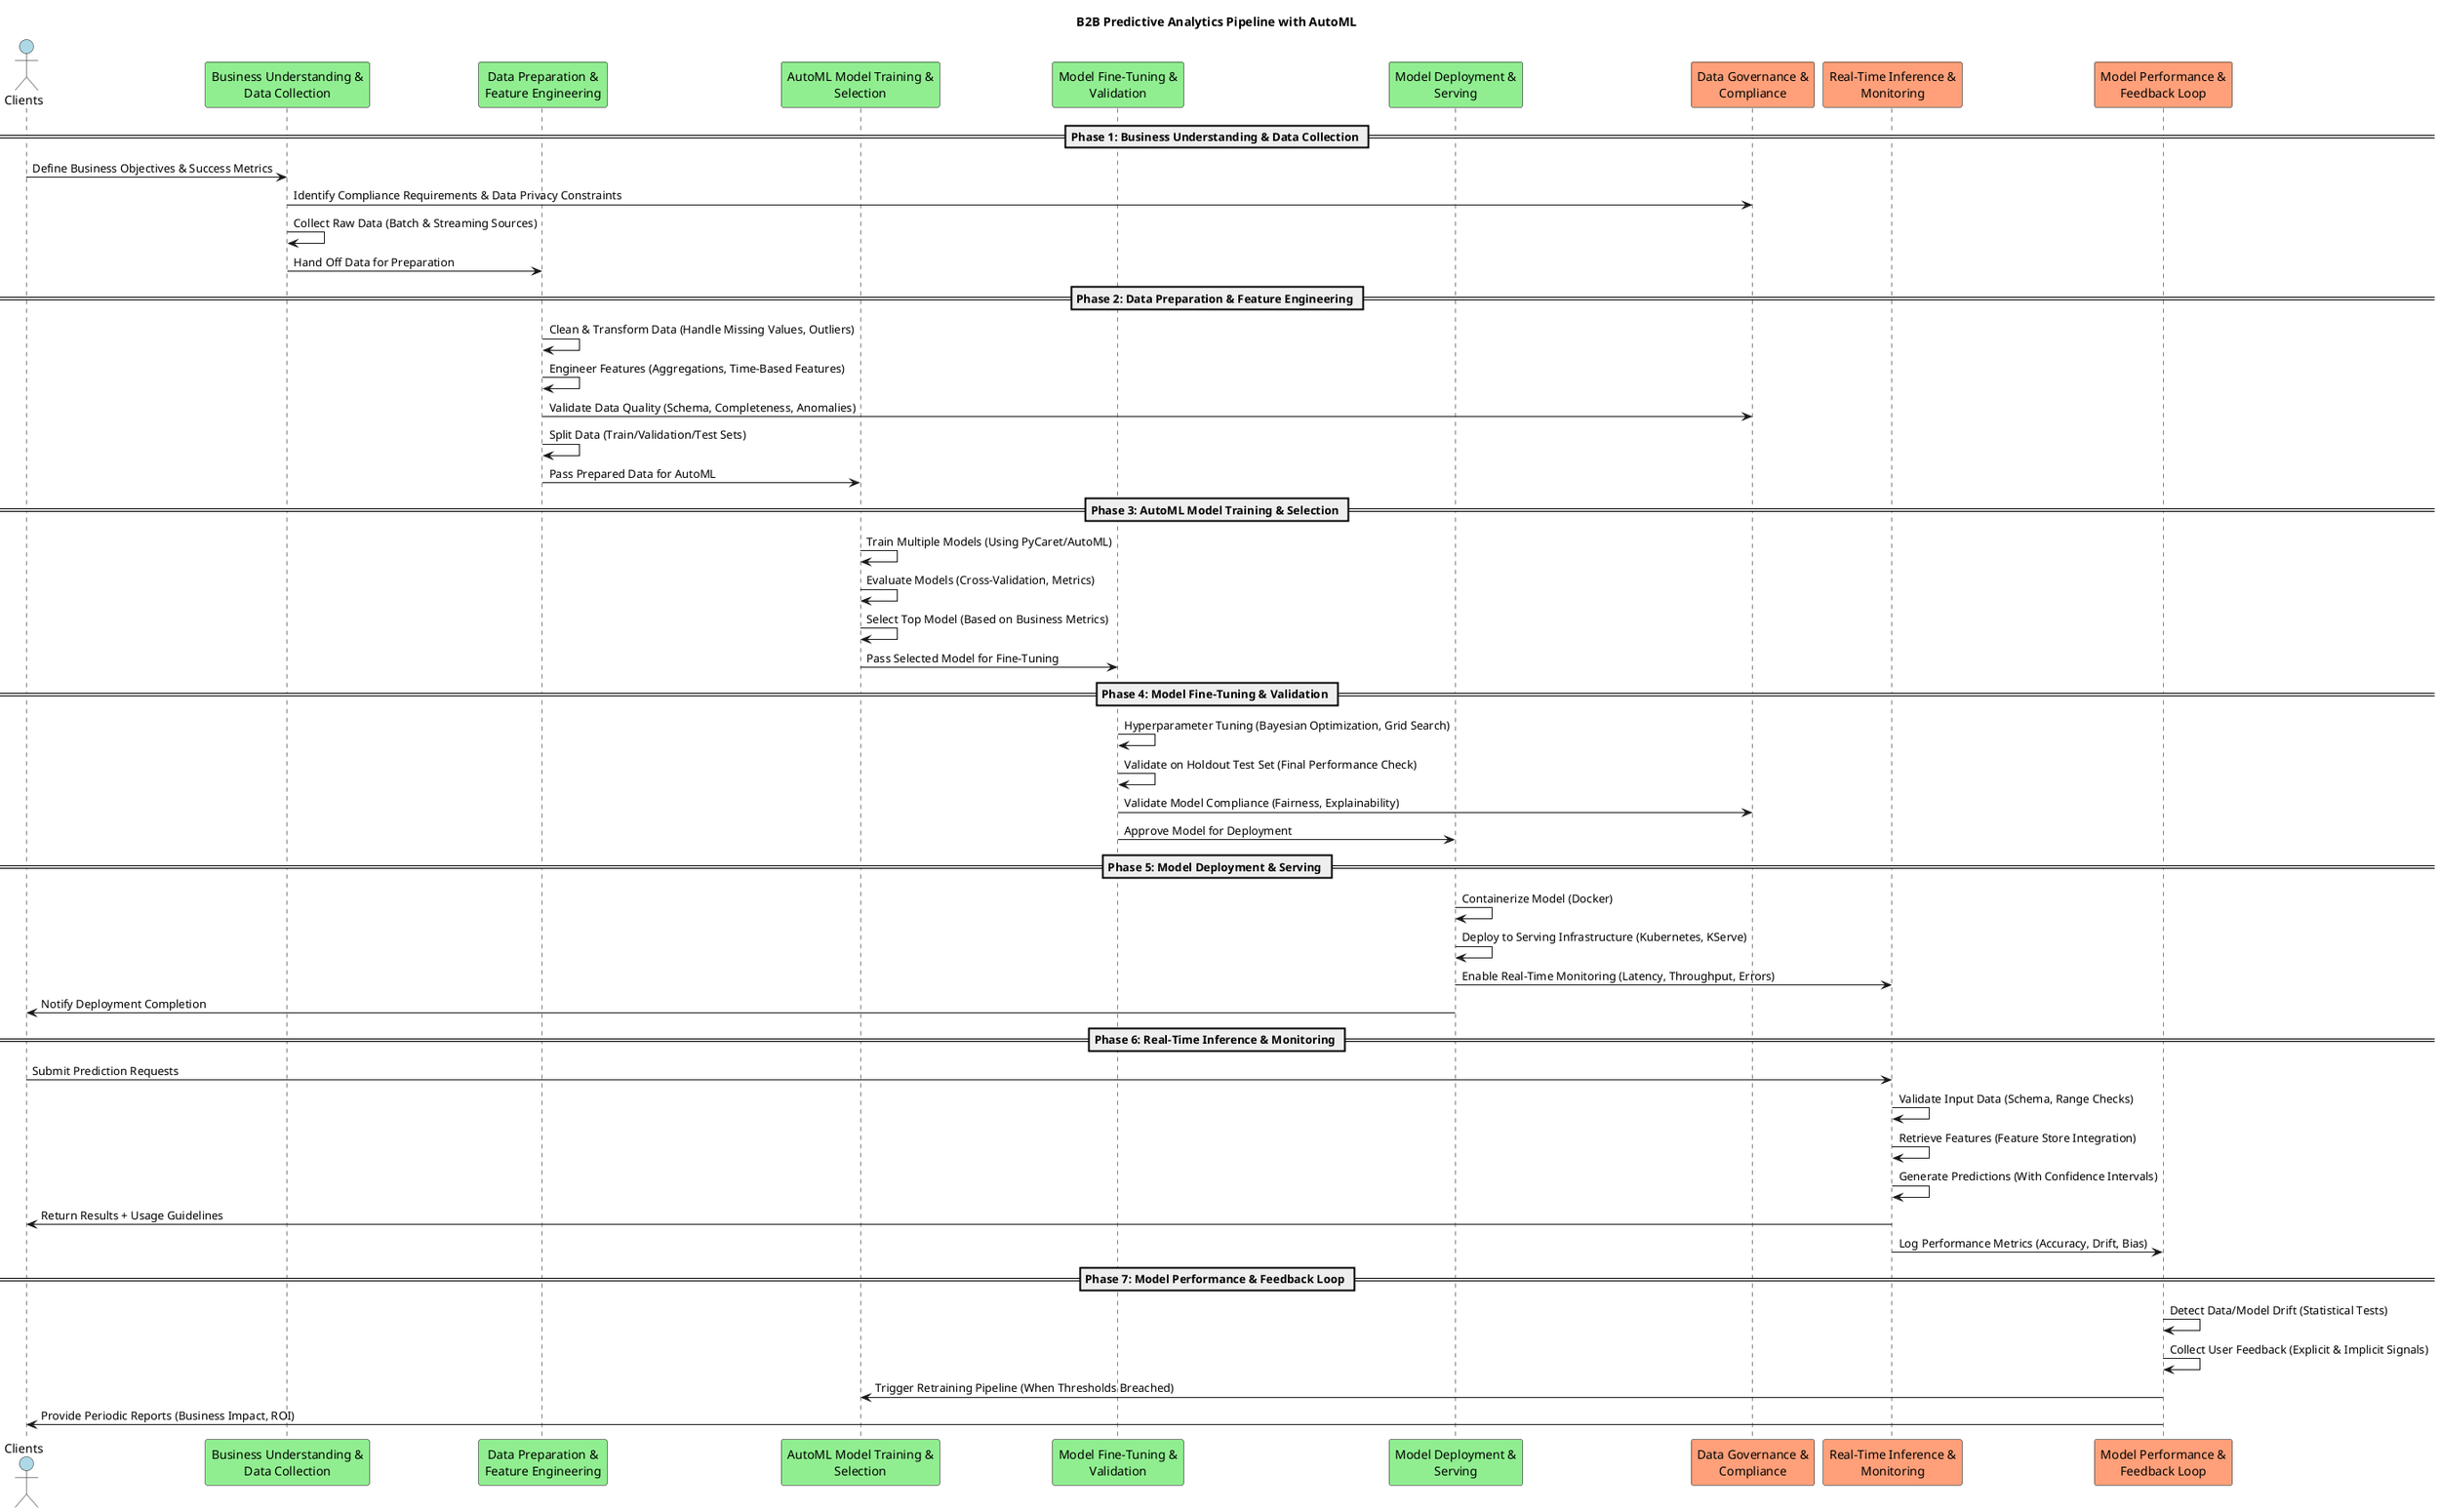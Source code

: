 @startuml
title B2B Predictive Analytics Pipeline with AutoML

' Styling
skinparam ParticipantBackgroundColor White
skinparam SequenceParticipantBorderColor Black
skinparam SequenceLifeLineBorderColor Black

' Multiple Clients Representation
actor "Clients" as Clients #LightBlue

' Left Side - Technical Processes
participant "Business Understanding &\nData Collection" as BUDC #LightGreen
participant "Data Preparation &\nFeature Engineering" as DPFE #LightGreen
participant "AutoML Model Training &\nSelection" as AMTS #LightGreen
participant "Model Fine-Tuning &\nValidation" as MFTV #LightGreen
participant "Model Deployment &\nServing" as MDS #LightGreen

' Right Side - Business Processes
participant "Data Governance &\nCompliance" as DGC #LightSalmon
participant "Real-Time Inference &\nMonitoring" as RTIM #LightSalmon
participant "Model Performance &\nFeedback Loop" as MPFL #LightSalmon

== Phase 1: Business Understanding & Data Collection ==
Clients -> BUDC : Define Business Objectives & Success Metrics
BUDC -> DGC : Identify Compliance Requirements & Data Privacy Constraints
BUDC -> BUDC : Collect Raw Data (Batch & Streaming Sources)
BUDC -> DPFE : Hand Off Data for Preparation

== Phase 2: Data Preparation & Feature Engineering ==
DPFE -> DPFE : Clean & Transform Data (Handle Missing Values, Outliers)
DPFE -> DPFE : Engineer Features (Aggregations, Time-Based Features)
DPFE -> DGC : Validate Data Quality (Schema, Completeness, Anomalies)
DPFE -> DPFE : Split Data (Train/Validation/Test Sets)
DPFE -> AMTS : Pass Prepared Data for AutoML

== Phase 3: AutoML Model Training & Selection ==
AMTS -> AMTS : Train Multiple Models (Using PyCaret/AutoML)
AMTS -> AMTS : Evaluate Models (Cross-Validation, Metrics)
AMTS -> AMTS : Select Top Model (Based on Business Metrics)
AMTS -> MFTV : Pass Selected Model for Fine-Tuning

== Phase 4: Model Fine-Tuning & Validation ==
MFTV -> MFTV : Hyperparameter Tuning (Bayesian Optimization, Grid Search)
MFTV -> MFTV : Validate on Holdout Test Set (Final Performance Check)
MFTV -> DGC : Validate Model Compliance (Fairness, Explainability)
MFTV -> MDS : Approve Model for Deployment

== Phase 5: Model Deployment & Serving ==
MDS -> MDS : Containerize Model (Docker)
MDS -> MDS : Deploy to Serving Infrastructure (Kubernetes, KServe)
MDS -> RTIM : Enable Real-Time Monitoring (Latency, Throughput, Errors)
MDS -> Clients : Notify Deployment Completion

== Phase 6: Real-Time Inference & Monitoring ==
Clients -> RTIM : Submit Prediction Requests
RTIM -> RTIM : Validate Input Data (Schema, Range Checks)
RTIM -> RTIM : Retrieve Features (Feature Store Integration)
RTIM -> RTIM : Generate Predictions (With Confidence Intervals)
RTIM -> Clients : Return Results + Usage Guidelines
RTIM -> MPFL : Log Performance Metrics (Accuracy, Drift, Bias)

== Phase 7: Model Performance & Feedback Loop ==
MPFL -> MPFL : Detect Data/Model Drift (Statistical Tests)
MPFL -> MPFL : Collect User Feedback (Explicit & Implicit Signals)
MPFL -> AMTS : Trigger Retraining Pipeline (When Thresholds Breached)
MPFL -> Clients : Provide Periodic Reports (Business Impact, ROI)

@enduml

